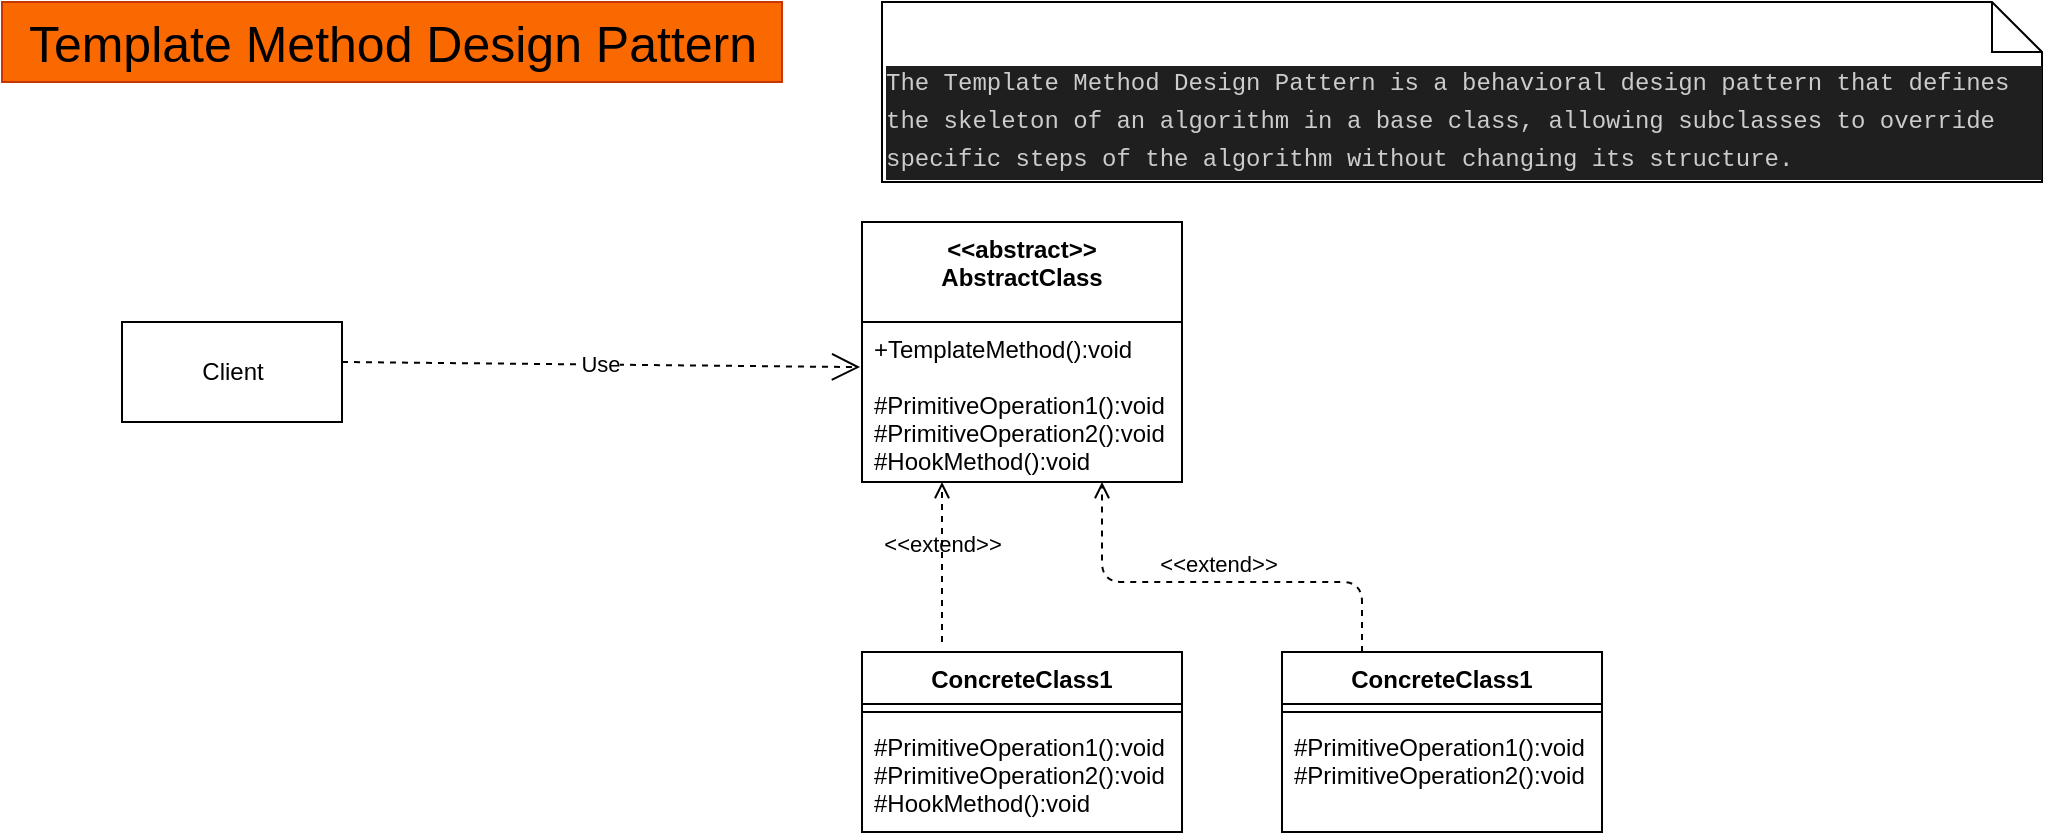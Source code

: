 <mxfile>
    <diagram id="bpbkTxAe3MsM5qXTKhsR" name="Page-1">
        <mxGraphModel dx="1159" dy="406" grid="1" gridSize="10" guides="1" tooltips="1" connect="1" arrows="1" fold="1" page="1" pageScale="1" pageWidth="1100" pageHeight="850" math="0" shadow="0">
            <root>
                <mxCell id="0"/>
                <mxCell id="1" parent="0"/>
                <mxCell id="154" value="Template Method Design Pattern" style="text;html=1;align=center;verticalAlign=middle;resizable=1;points=[];autosize=1;strokeColor=#C73500;fillColor=#fa6800;fontColor=#000000;fontSize=25;movable=1;rotatable=1;deletable=1;editable=1;connectable=1;container=0;" parent="1" vertex="1">
                    <mxGeometry x="20" y="40" width="390" height="40" as="geometry"/>
                </mxCell>
                <mxCell id="199" value="&lt;div style=&quot;color: rgb(204, 204, 204); background-color: rgb(31, 31, 31); font-family: Consolas, &amp;quot;Courier New&amp;quot;, monospace; line-height: 19px;&quot;&gt;&lt;font style=&quot;font-size: 12px;&quot;&gt;The Template Method Design Pattern is a behavioral design pattern that defines the skeleton of an algorithm in a base class, allowing subclasses to override specific steps of the algorithm without changing its structure.&lt;/font&gt;&lt;/div&gt;" style="shape=note2;boundedLbl=1;whiteSpace=wrap;html=1;size=25;verticalAlign=top;align=left;movable=1;resizable=1;rotatable=1;deletable=1;editable=1;connectable=1;container=0;" parent="1" vertex="1">
                    <mxGeometry x="460" y="40" width="580" height="90" as="geometry"/>
                </mxCell>
                <mxCell id="230" value="" style="group;movable=0;resizable=0;rotatable=0;deletable=0;editable=0;connectable=0;" parent="1" vertex="1" connectable="0">
                    <mxGeometry x="450" y="150" width="370" height="305" as="geometry"/>
                </mxCell>
                <mxCell id="212" value="ConcreteClass1" style="swimlane;fontStyle=1;align=center;verticalAlign=top;childLayout=stackLayout;horizontal=1;startSize=26;horizontalStack=0;resizeParent=1;resizeParentMax=0;resizeLast=0;collapsible=1;marginBottom=0;movable=0;resizable=0;rotatable=0;deletable=0;editable=0;connectable=0;" parent="230" vertex="1">
                    <mxGeometry y="215" width="160" height="90" as="geometry"/>
                </mxCell>
                <mxCell id="214" value="" style="line;strokeWidth=1;fillColor=none;align=left;verticalAlign=middle;spacingTop=-1;spacingLeft=3;spacingRight=3;rotatable=0;labelPosition=right;points=[];portConstraint=eastwest;strokeColor=inherit;movable=0;resizable=0;deletable=0;editable=0;connectable=0;" parent="212" vertex="1">
                    <mxGeometry y="26" width="160" height="8" as="geometry"/>
                </mxCell>
                <mxCell id="215" value="#PrimitiveOperation1():void&#10;#PrimitiveOperation2():void&#10;#HookMethod():void" style="text;strokeColor=none;fillColor=none;align=left;verticalAlign=top;spacingLeft=4;spacingRight=4;overflow=hidden;rotatable=0;points=[[0,0.5],[1,0.5]];portConstraint=eastwest;movable=0;resizable=0;deletable=0;editable=0;connectable=0;" parent="212" vertex="1">
                    <mxGeometry y="34" width="160" height="56" as="geometry"/>
                </mxCell>
                <mxCell id="224" value="ConcreteClass1" style="swimlane;fontStyle=1;align=center;verticalAlign=top;childLayout=stackLayout;horizontal=1;startSize=26;horizontalStack=0;resizeParent=1;resizeParentMax=0;resizeLast=0;collapsible=1;marginBottom=0;movable=0;resizable=0;rotatable=0;deletable=0;editable=0;connectable=0;" parent="230" vertex="1">
                    <mxGeometry x="210" y="215" width="160" height="90" as="geometry"/>
                </mxCell>
                <mxCell id="225" value="" style="line;strokeWidth=1;fillColor=none;align=left;verticalAlign=middle;spacingTop=-1;spacingLeft=3;spacingRight=3;rotatable=0;labelPosition=right;points=[];portConstraint=eastwest;strokeColor=inherit;movable=0;resizable=0;deletable=0;editable=0;connectable=0;" parent="224" vertex="1">
                    <mxGeometry y="26" width="160" height="8" as="geometry"/>
                </mxCell>
                <mxCell id="226" value="#PrimitiveOperation1():void&#10;#PrimitiveOperation2():void&#10;" style="text;strokeColor=none;fillColor=none;align=left;verticalAlign=top;spacingLeft=4;spacingRight=4;overflow=hidden;rotatable=0;points=[[0,0.5],[1,0.5]];portConstraint=eastwest;movable=0;resizable=0;deletable=0;editable=0;connectable=0;" parent="224" vertex="1">
                    <mxGeometry y="34" width="160" height="56" as="geometry"/>
                </mxCell>
                <mxCell id="227" value="" style="group;movable=0;resizable=0;rotatable=0;deletable=0;editable=0;connectable=0;" parent="230" vertex="1" connectable="0">
                    <mxGeometry width="160" height="130" as="geometry"/>
                </mxCell>
                <mxCell id="200" value="&lt;&lt;abstract&gt;&gt;&#10;AbstractClass" style="swimlane;fontStyle=1;align=center;verticalAlign=top;childLayout=stackLayout;horizontal=1;startSize=50;horizontalStack=0;resizeParent=1;resizeParentMax=0;resizeLast=0;collapsible=1;marginBottom=0;container=0;movable=0;resizable=0;rotatable=0;deletable=0;editable=0;connectable=0;" parent="227" vertex="1">
                    <mxGeometry width="160" height="130" as="geometry"/>
                </mxCell>
                <mxCell id="202" value="" style="line;strokeWidth=1;fillColor=none;align=left;verticalAlign=middle;spacingTop=-1;spacingLeft=3;spacingRight=3;rotatable=0;labelPosition=right;points=[];portConstraint=eastwest;strokeColor=inherit;container=0;movable=0;resizable=0;deletable=0;editable=0;connectable=0;" parent="227" vertex="1">
                    <mxGeometry y="50" width="160" height="8" as="geometry"/>
                </mxCell>
                <mxCell id="203" value="+TemplateMethod():void&#10;&#10;#PrimitiveOperation1():void&#10;#PrimitiveOperation2():void&#10;#HookMethod():void" style="text;strokeColor=none;fillColor=none;align=left;verticalAlign=top;spacingLeft=4;spacingRight=4;overflow=hidden;rotatable=0;points=[[0,0.5],[1,0.5]];portConstraint=eastwest;container=0;movable=0;resizable=0;deletable=0;editable=0;connectable=0;" parent="227" vertex="1">
                    <mxGeometry y="50" width="160" height="80" as="geometry"/>
                </mxCell>
                <mxCell id="228" value="&amp;lt;&amp;lt;extend&amp;gt;&amp;gt;" style="html=1;verticalAlign=bottom;labelBackgroundColor=none;endArrow=open;endFill=0;dashed=1;movable=0;resizable=0;rotatable=0;deletable=0;editable=0;connectable=0;" parent="230" edge="1">
                    <mxGeometry width="160" relative="1" as="geometry">
                        <mxPoint x="40" y="210" as="sourcePoint"/>
                        <mxPoint x="40" y="130" as="targetPoint"/>
                    </mxGeometry>
                </mxCell>
                <mxCell id="229" value="&amp;lt;&amp;lt;extend&amp;gt;&amp;gt;" style="html=1;verticalAlign=bottom;labelBackgroundColor=none;endArrow=open;endFill=0;dashed=1;exitX=0.25;exitY=0;exitDx=0;exitDy=0;movable=0;resizable=0;rotatable=0;deletable=0;editable=0;connectable=0;" parent="230" source="224" edge="1">
                    <mxGeometry width="160" relative="1" as="geometry">
                        <mxPoint x="120" y="240" as="sourcePoint"/>
                        <mxPoint x="120" y="130" as="targetPoint"/>
                        <Array as="points">
                            <mxPoint x="250" y="180"/>
                            <mxPoint x="120" y="180"/>
                        </Array>
                    </mxGeometry>
                </mxCell>
                <mxCell id="231" value="Client" style="html=1;movable=0;resizable=0;rotatable=0;deletable=0;editable=0;connectable=0;" parent="1" vertex="1">
                    <mxGeometry x="80" y="200" width="110" height="50" as="geometry"/>
                </mxCell>
                <mxCell id="232" value="Use" style="endArrow=open;endSize=12;dashed=1;html=1;entryX=-0.006;entryY=0.282;entryDx=0;entryDy=0;entryPerimeter=0;movable=0;resizable=0;rotatable=0;deletable=0;editable=0;connectable=0;" parent="1" target="203" edge="1">
                    <mxGeometry width="160" relative="1" as="geometry">
                        <mxPoint x="190" y="220" as="sourcePoint"/>
                        <mxPoint x="350" y="220" as="targetPoint"/>
                    </mxGeometry>
                </mxCell>
            </root>
        </mxGraphModel>
    </diagram>
</mxfile>